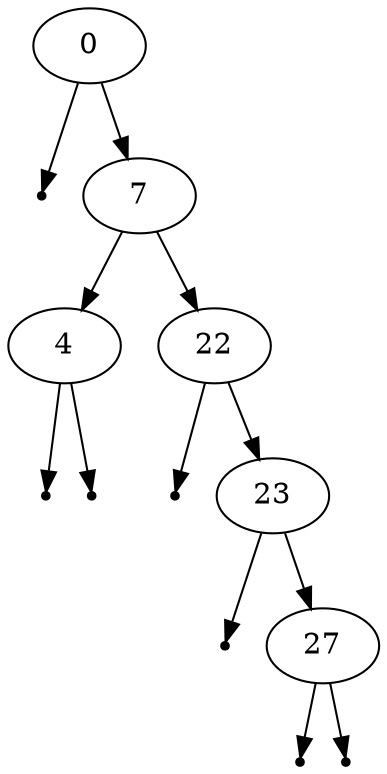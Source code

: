 digraph {
graph [ordering="out"];
null0[shape=point]
0 -> null0;
0 -> 7;
7 -> 4;
null1[shape=point]
4 -> null1;
null2[shape=point]
4 -> null2;
7 -> 22;
null3[shape=point]
22 -> null3;
22 -> 23;
null4[shape=point]
23 -> null4;
23 -> 27;
null5[shape=point]
27 -> null5;
null6[shape=point]
27 -> null6;
}
